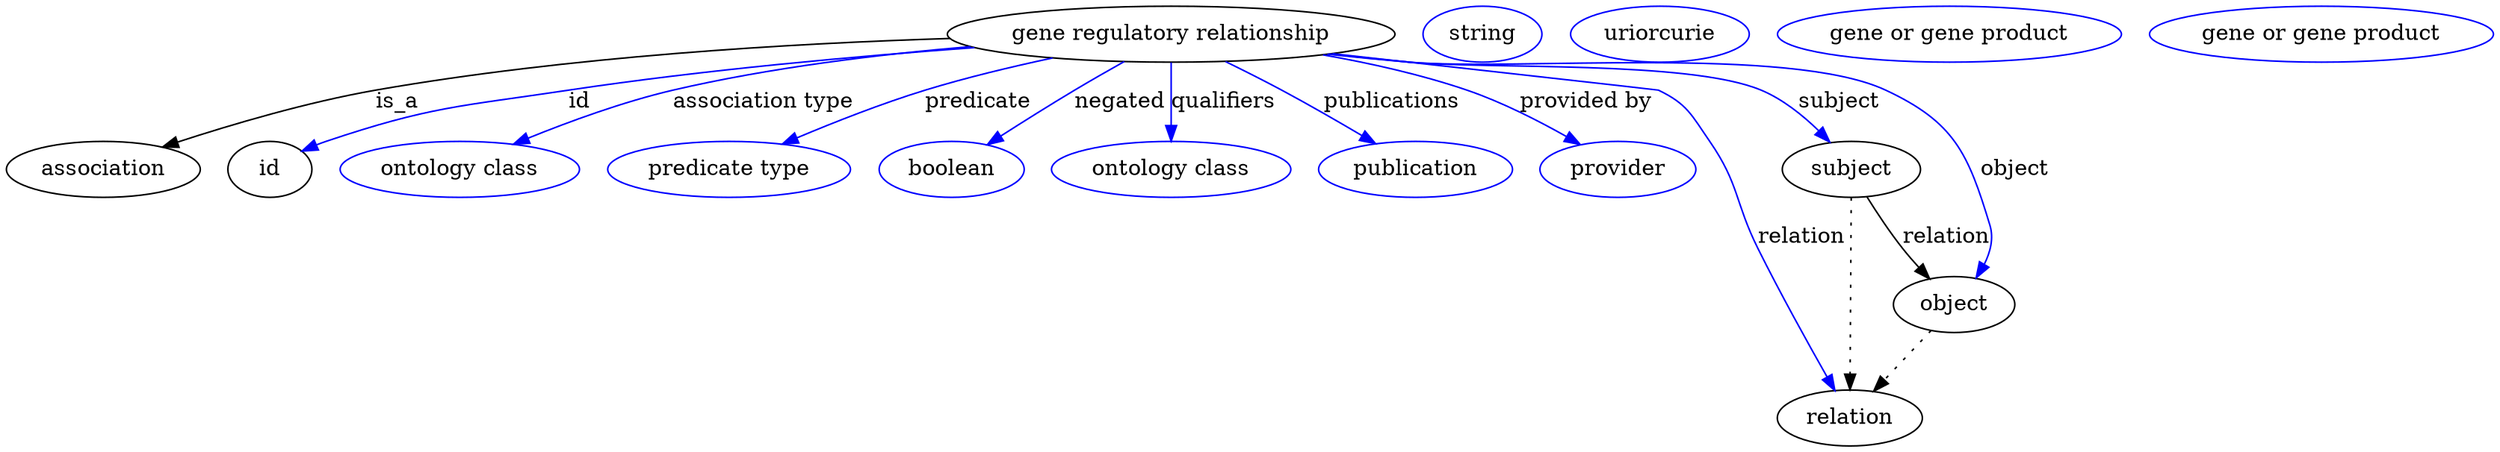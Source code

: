 digraph {
	graph [bb="0,0,1301.2,283"];
	node [label="\N"];
	"gene regulatory relationship"	 [height=0.5,
		label="gene regulatory relationship",
		pos="627.05,265",
		width=3.0511];
	association	 [height=0.5,
		pos="50.046,178",
		width=1.3902];
	"gene regulatory relationship" -> association	 [label=is_a,
		lp="226.05,221.5",
		pos="e,84.578,191.04 518.6,261.81 435,257.85 316.86,248.95 215.05,229 173.31,220.82 127.18,206.05 94.328,194.51"];
	id	 [height=0.5,
		pos="145.05,178",
		width=0.75];
	"gene regulatory relationship" -> id	 [color=blue,
		label=id,
		lp="327.55,221.5",
		pos="e,166,189.51 530.48,256.4 470.29,250.35 391.37,241.16 322.05,229 258.65,217.88 241.57,217.87 181.05,196 179.17,195.32 177.27,194.57 \
175.37,193.78",
		style=solid];
	"association type"	 [color=blue,
		height=0.5,
		label="ontology class",
		pos="252.05,178",
		width=1.7151];
	"gene regulatory relationship" -> "association type"	 [color=blue,
		label="association type",
		lp="424.05,221.5",
		pos="e,284.47,193.38 530.68,256.26 484.58,250.74 428.91,242.1 380.05,229 350.47,221.07 318.47,208.32 293.86,197.55",
		style=solid];
	predicate	 [color=blue,
		height=0.5,
		label="predicate type",
		pos="392.05,178",
		width=1.679];
	"gene regulatory relationship" -> predicate	 [color=blue,
		label=predicate,
		lp="532.05,221.5",
		pos="e,423.82,193.39 570.09,249.51 549.99,243.62 527.34,236.51 507.05,229 482.07,219.76 454.79,207.75 433.07,197.7",
		style=solid];
	negated	 [color=blue,
		height=0.5,
		label=boolean,
		pos="509.05,178",
		width=1.0652];
	"gene regulatory relationship" -> negated	 [color=blue,
		label=negated,
		lp="597.55,221.5",
		pos="e,529.73,193.25 603.17,247.39 584.31,233.49 557.93,214.04 537.89,199.27",
		style=solid];
	qualifiers	 [color=blue,
		height=0.5,
		label="ontology class",
		pos="627.05,178",
		width=1.7151];
	"gene regulatory relationship" -> qualifiers	 [color=blue,
		label=qualifiers,
		lp="653.05,221.5",
		pos="e,627.05,196 627.05,246.97 627.05,235.19 627.05,219.56 627.05,206.16",
		style=solid];
	publications	 [color=blue,
		height=0.5,
		label=publication,
		pos="757.05,178",
		width=1.3902];
	"gene regulatory relationship" -> publications	 [color=blue,
		label=publications,
		lp="737.55,221.5",
		pos="e,734.18,194.04 654.79,247.41 663.84,241.61 673.91,235.08 683.05,229 697.22,219.57 712.75,208.91 725.91,199.79",
		style=solid];
	"provided by"	 [color=blue,
		height=0.5,
		label=provider,
		pos="865.05,178",
		width=1.1193];
	"gene regulatory relationship" -> "provided by"	 [color=blue,
		label="provided by",
		lp="839.05,221.5",
		pos="e,842.61,193.04 700.18,251.43 724.45,245.82 751.32,238.4 775.05,229 795.47,220.91 816.93,208.9 833.77,198.57",
		style=solid];
	relation	 [height=0.5,
		pos="990.05,18",
		width=1.0471];
	"gene regulatory relationship" -> relation	 [color=blue,
		label=relation,
		lp="969.05,134.5",
		pos="e,983.57,35.928 707,252.64 719.72,250.72 732.74,248.78 745.05,247 803.21,238.57 822.52,253.28 876.05,229 896.42,219.76 900.87,214.08 \
914.05,196 932.36,170.86 963.94,88.97 980.01,45.573",
		style=solid];
	subject	 [height=0.5,
		pos="997.05,178",
		width=0.99297];
	"gene regulatory relationship" -> subject	 [color=blue,
		label=subject,
		lp="987.55,221.5",
		pos="e,985.22,195.35 705.34,252.36 718.57,250.42 732.19,248.55 745.05,247 789.79,241.6 906.31,248.28 947.05,229 959.3,223.2 970.21,213.04 \
978.69,203.32",
		style=solid];
	object	 [height=0.5,
		pos="1050,91",
		width=0.9027];
	"gene regulatory relationship" -> object	 [color=blue,
		label=object,
		lp="1079,178",
		pos="e,1060.1,108.25 704.68,252.21 718.11,250.27 731.97,248.44 745.05,247 803.94,240.53 957.5,254.35 1011,229 1052.4,209.43 1056.5,186.75 \
1066,142 1067.8,133.96 1066.4,125.37 1063.8,117.59",
		style=solid];
	association_id	 [color=blue,
		height=0.5,
		label=string,
		pos="785.05,265",
		width=0.84854];
	"gene regulatory relationship_relation"	 [color=blue,
		height=0.5,
		label=uriorcurie,
		pos="879.05,265",
		width=1.2638];
	subject -> relation	 [pos="e,990.84,36.223 996.26,159.96 995.05,132.35 992.73,79.375 991.29,46.525",
		style=dotted];
	subject -> object	 [label=relation,
		lp="1045,134.5",
		pos="e,1037.1,107.88 1005.7,160.2 1010.7,150.24 1017.4,137.72 1024,127 1026.3,123.39 1028.8,119.67 1031.3,116.04"];
	"gene regulatory relationship_subject"	 [color=blue,
		height=0.5,
		label="gene or gene product",
		pos="1028,265",
		width=2.3651];
	object -> relation	 [pos="e,1004,35.006 1036.4,74.435 1028.8,65.141 1019.1,53.359 1010.6,42.968",
		style=dotted];
	"gene regulatory relationship_object"	 [color=blue,
		height=0.5,
		label="gene or gene product",
		pos="1216,265",
		width=2.3651];
}
